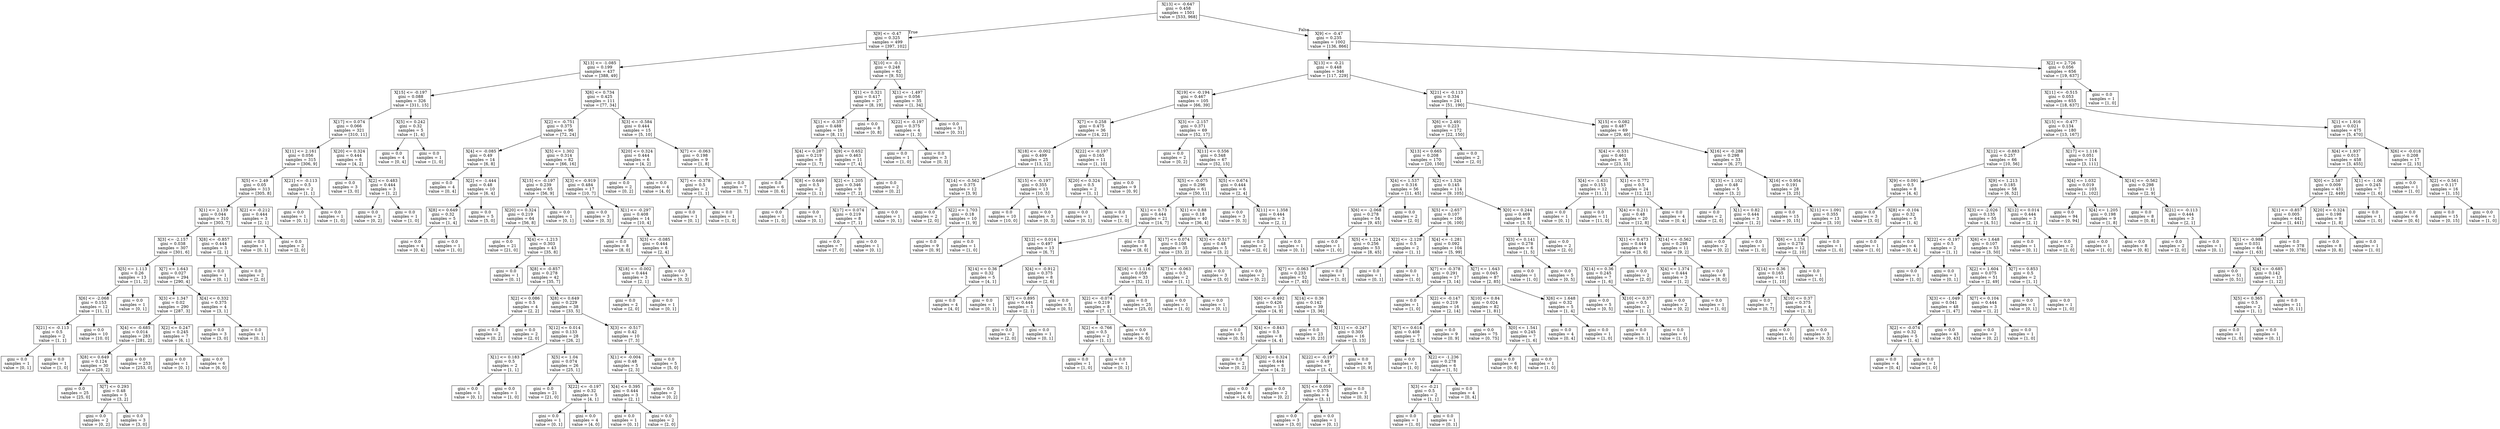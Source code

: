 digraph Tree {
node [shape=box] ;
0 [label="X[13] <= -0.647\ngini = 0.458\nsamples = 1501\nvalue = [533, 968]"] ;
1 [label="X[9] <= -0.47\ngini = 0.325\nsamples = 499\nvalue = [397, 102]"] ;
0 -> 1 [labeldistance=2.5, labelangle=45, headlabel="True"] ;
2 [label="X[13] <= -1.085\ngini = 0.199\nsamples = 437\nvalue = [388, 49]"] ;
1 -> 2 ;
3 [label="X[15] <= -0.197\ngini = 0.088\nsamples = 326\nvalue = [311, 15]"] ;
2 -> 3 ;
4 [label="X[17] <= 0.074\ngini = 0.066\nsamples = 321\nvalue = [310, 11]"] ;
3 -> 4 ;
5 [label="X[11] <= 2.161\ngini = 0.056\nsamples = 315\nvalue = [306, 9]"] ;
4 -> 5 ;
6 [label="X[5] <= 2.49\ngini = 0.05\nsamples = 313\nvalue = [305, 8]"] ;
5 -> 6 ;
7 [label="X[1] <= 2.139\ngini = 0.044\nsamples = 310\nvalue = [303, 7]"] ;
6 -> 7 ;
8 [label="X[3] <= -2.157\ngini = 0.038\nsamples = 307\nvalue = [301, 6]"] ;
7 -> 8 ;
9 [label="X[5] <= 1.113\ngini = 0.26\nsamples = 13\nvalue = [11, 2]"] ;
8 -> 9 ;
10 [label="X[6] <= -2.068\ngini = 0.153\nsamples = 12\nvalue = [11, 1]"] ;
9 -> 10 ;
11 [label="X[21] <= -0.113\ngini = 0.5\nsamples = 2\nvalue = [1, 1]"] ;
10 -> 11 ;
12 [label="gini = 0.0\nsamples = 1\nvalue = [0, 1]"] ;
11 -> 12 ;
13 [label="gini = 0.0\nsamples = 1\nvalue = [1, 0]"] ;
11 -> 13 ;
14 [label="gini = 0.0\nsamples = 10\nvalue = [10, 0]"] ;
10 -> 14 ;
15 [label="gini = 0.0\nsamples = 1\nvalue = [0, 1]"] ;
9 -> 15 ;
16 [label="X[7] <= 1.643\ngini = 0.027\nsamples = 294\nvalue = [290, 4]"] ;
8 -> 16 ;
17 [label="X[3] <= 1.347\ngini = 0.02\nsamples = 290\nvalue = [287, 3]"] ;
16 -> 17 ;
18 [label="X[4] <= -0.685\ngini = 0.014\nsamples = 283\nvalue = [281, 2]"] ;
17 -> 18 ;
19 [label="X[8] <= 0.649\ngini = 0.124\nsamples = 30\nvalue = [28, 2]"] ;
18 -> 19 ;
20 [label="gini = 0.0\nsamples = 25\nvalue = [25, 0]"] ;
19 -> 20 ;
21 [label="X[7] <= 0.293\ngini = 0.48\nsamples = 5\nvalue = [3, 2]"] ;
19 -> 21 ;
22 [label="gini = 0.0\nsamples = 2\nvalue = [0, 2]"] ;
21 -> 22 ;
23 [label="gini = 0.0\nsamples = 3\nvalue = [3, 0]"] ;
21 -> 23 ;
24 [label="gini = 0.0\nsamples = 253\nvalue = [253, 0]"] ;
18 -> 24 ;
25 [label="X[2] <= 0.247\ngini = 0.245\nsamples = 7\nvalue = [6, 1]"] ;
17 -> 25 ;
26 [label="gini = 0.0\nsamples = 1\nvalue = [0, 1]"] ;
25 -> 26 ;
27 [label="gini = 0.0\nsamples = 6\nvalue = [6, 0]"] ;
25 -> 27 ;
28 [label="X[4] <= 0.332\ngini = 0.375\nsamples = 4\nvalue = [3, 1]"] ;
16 -> 28 ;
29 [label="gini = 0.0\nsamples = 3\nvalue = [3, 0]"] ;
28 -> 29 ;
30 [label="gini = 0.0\nsamples = 1\nvalue = [0, 1]"] ;
28 -> 30 ;
31 [label="X[8] <= -0.857\ngini = 0.444\nsamples = 3\nvalue = [2, 1]"] ;
7 -> 31 ;
32 [label="gini = 0.0\nsamples = 1\nvalue = [0, 1]"] ;
31 -> 32 ;
33 [label="gini = 0.0\nsamples = 2\nvalue = [2, 0]"] ;
31 -> 33 ;
34 [label="X[2] <= -0.212\ngini = 0.444\nsamples = 3\nvalue = [2, 1]"] ;
6 -> 34 ;
35 [label="gini = 0.0\nsamples = 1\nvalue = [0, 1]"] ;
34 -> 35 ;
36 [label="gini = 0.0\nsamples = 2\nvalue = [2, 0]"] ;
34 -> 36 ;
37 [label="X[21] <= -0.113\ngini = 0.5\nsamples = 2\nvalue = [1, 1]"] ;
5 -> 37 ;
38 [label="gini = 0.0\nsamples = 1\nvalue = [0, 1]"] ;
37 -> 38 ;
39 [label="gini = 0.0\nsamples = 1\nvalue = [1, 0]"] ;
37 -> 39 ;
40 [label="X[20] <= 0.324\ngini = 0.444\nsamples = 6\nvalue = [4, 2]"] ;
4 -> 40 ;
41 [label="gini = 0.0\nsamples = 3\nvalue = [3, 0]"] ;
40 -> 41 ;
42 [label="X[2] <= 0.483\ngini = 0.444\nsamples = 3\nvalue = [1, 2]"] ;
40 -> 42 ;
43 [label="gini = 0.0\nsamples = 2\nvalue = [0, 2]"] ;
42 -> 43 ;
44 [label="gini = 0.0\nsamples = 1\nvalue = [1, 0]"] ;
42 -> 44 ;
45 [label="X[5] <= 0.242\ngini = 0.32\nsamples = 5\nvalue = [1, 4]"] ;
3 -> 45 ;
46 [label="gini = 0.0\nsamples = 4\nvalue = [0, 4]"] ;
45 -> 46 ;
47 [label="gini = 0.0\nsamples = 1\nvalue = [1, 0]"] ;
45 -> 47 ;
48 [label="X[6] <= 0.734\ngini = 0.425\nsamples = 111\nvalue = [77, 34]"] ;
2 -> 48 ;
49 [label="X[2] <= -0.751\ngini = 0.375\nsamples = 96\nvalue = [72, 24]"] ;
48 -> 49 ;
50 [label="X[4] <= -0.085\ngini = 0.49\nsamples = 14\nvalue = [6, 8]"] ;
49 -> 50 ;
51 [label="gini = 0.0\nsamples = 4\nvalue = [0, 4]"] ;
50 -> 51 ;
52 [label="X[2] <= -1.444\ngini = 0.48\nsamples = 10\nvalue = [6, 4]"] ;
50 -> 52 ;
53 [label="X[8] <= 0.649\ngini = 0.32\nsamples = 5\nvalue = [1, 4]"] ;
52 -> 53 ;
54 [label="gini = 0.0\nsamples = 4\nvalue = [0, 4]"] ;
53 -> 54 ;
55 [label="gini = 0.0\nsamples = 1\nvalue = [1, 0]"] ;
53 -> 55 ;
56 [label="gini = 0.0\nsamples = 5\nvalue = [5, 0]"] ;
52 -> 56 ;
57 [label="X[5] <= 1.302\ngini = 0.314\nsamples = 82\nvalue = [66, 16]"] ;
49 -> 57 ;
58 [label="X[15] <= -0.197\ngini = 0.239\nsamples = 65\nvalue = [56, 9]"] ;
57 -> 58 ;
59 [label="X[20] <= 0.324\ngini = 0.219\nsamples = 64\nvalue = [56, 8]"] ;
58 -> 59 ;
60 [label="gini = 0.0\nsamples = 21\nvalue = [21, 0]"] ;
59 -> 60 ;
61 [label="X[4] <= -1.213\ngini = 0.303\nsamples = 43\nvalue = [35, 8]"] ;
59 -> 61 ;
62 [label="gini = 0.0\nsamples = 1\nvalue = [0, 1]"] ;
61 -> 62 ;
63 [label="X[8] <= -0.857\ngini = 0.278\nsamples = 42\nvalue = [35, 7]"] ;
61 -> 63 ;
64 [label="X[2] <= 0.086\ngini = 0.5\nsamples = 4\nvalue = [2, 2]"] ;
63 -> 64 ;
65 [label="gini = 0.0\nsamples = 2\nvalue = [0, 2]"] ;
64 -> 65 ;
66 [label="gini = 0.0\nsamples = 2\nvalue = [2, 0]"] ;
64 -> 66 ;
67 [label="X[8] <= 0.649\ngini = 0.229\nsamples = 38\nvalue = [33, 5]"] ;
63 -> 67 ;
68 [label="X[12] <= 0.014\ngini = 0.133\nsamples = 28\nvalue = [26, 2]"] ;
67 -> 68 ;
69 [label="X[1] <= 0.183\ngini = 0.5\nsamples = 2\nvalue = [1, 1]"] ;
68 -> 69 ;
70 [label="gini = 0.0\nsamples = 1\nvalue = [0, 1]"] ;
69 -> 70 ;
71 [label="gini = 0.0\nsamples = 1\nvalue = [1, 0]"] ;
69 -> 71 ;
72 [label="X[5] <= 1.04\ngini = 0.074\nsamples = 26\nvalue = [25, 1]"] ;
68 -> 72 ;
73 [label="gini = 0.0\nsamples = 21\nvalue = [21, 0]"] ;
72 -> 73 ;
74 [label="X[22] <= -0.197\ngini = 0.32\nsamples = 5\nvalue = [4, 1]"] ;
72 -> 74 ;
75 [label="gini = 0.0\nsamples = 1\nvalue = [0, 1]"] ;
74 -> 75 ;
76 [label="gini = 0.0\nsamples = 4\nvalue = [4, 0]"] ;
74 -> 76 ;
77 [label="X[3] <= -0.517\ngini = 0.42\nsamples = 10\nvalue = [7, 3]"] ;
67 -> 77 ;
78 [label="X[1] <= -0.004\ngini = 0.48\nsamples = 5\nvalue = [2, 3]"] ;
77 -> 78 ;
79 [label="X[4] <= 0.395\ngini = 0.444\nsamples = 3\nvalue = [2, 1]"] ;
78 -> 79 ;
80 [label="gini = 0.0\nsamples = 1\nvalue = [0, 1]"] ;
79 -> 80 ;
81 [label="gini = 0.0\nsamples = 2\nvalue = [2, 0]"] ;
79 -> 81 ;
82 [label="gini = 0.0\nsamples = 2\nvalue = [0, 2]"] ;
78 -> 82 ;
83 [label="gini = 0.0\nsamples = 5\nvalue = [5, 0]"] ;
77 -> 83 ;
84 [label="gini = 0.0\nsamples = 1\nvalue = [0, 1]"] ;
58 -> 84 ;
85 [label="X[3] <= -0.919\ngini = 0.484\nsamples = 17\nvalue = [10, 7]"] ;
57 -> 85 ;
86 [label="gini = 0.0\nsamples = 3\nvalue = [0, 3]"] ;
85 -> 86 ;
87 [label="X[1] <= -0.297\ngini = 0.408\nsamples = 14\nvalue = [10, 4]"] ;
85 -> 87 ;
88 [label="gini = 0.0\nsamples = 8\nvalue = [8, 0]"] ;
87 -> 88 ;
89 [label="X[3] <= -0.085\ngini = 0.444\nsamples = 6\nvalue = [2, 4]"] ;
87 -> 89 ;
90 [label="X[18] <= -0.002\ngini = 0.444\nsamples = 3\nvalue = [2, 1]"] ;
89 -> 90 ;
91 [label="gini = 0.0\nsamples = 2\nvalue = [2, 0]"] ;
90 -> 91 ;
92 [label="gini = 0.0\nsamples = 1\nvalue = [0, 1]"] ;
90 -> 92 ;
93 [label="gini = 0.0\nsamples = 3\nvalue = [0, 3]"] ;
89 -> 93 ;
94 [label="X[3] <= -0.584\ngini = 0.444\nsamples = 15\nvalue = [5, 10]"] ;
48 -> 94 ;
95 [label="X[20] <= 0.324\ngini = 0.444\nsamples = 6\nvalue = [4, 2]"] ;
94 -> 95 ;
96 [label="gini = 0.0\nsamples = 2\nvalue = [0, 2]"] ;
95 -> 96 ;
97 [label="gini = 0.0\nsamples = 4\nvalue = [4, 0]"] ;
95 -> 97 ;
98 [label="X[7] <= -0.063\ngini = 0.198\nsamples = 9\nvalue = [1, 8]"] ;
94 -> 98 ;
99 [label="X[7] <= -0.378\ngini = 0.5\nsamples = 2\nvalue = [1, 1]"] ;
98 -> 99 ;
100 [label="gini = 0.0\nsamples = 1\nvalue = [0, 1]"] ;
99 -> 100 ;
101 [label="gini = 0.0\nsamples = 1\nvalue = [1, 0]"] ;
99 -> 101 ;
102 [label="gini = 0.0\nsamples = 7\nvalue = [0, 7]"] ;
98 -> 102 ;
103 [label="X[10] <= -0.1\ngini = 0.248\nsamples = 62\nvalue = [9, 53]"] ;
1 -> 103 ;
104 [label="X[1] <= 0.321\ngini = 0.417\nsamples = 27\nvalue = [8, 19]"] ;
103 -> 104 ;
105 [label="X[1] <= -0.357\ngini = 0.488\nsamples = 19\nvalue = [8, 11]"] ;
104 -> 105 ;
106 [label="X[4] <= 0.287\ngini = 0.219\nsamples = 8\nvalue = [1, 7]"] ;
105 -> 106 ;
107 [label="gini = 0.0\nsamples = 6\nvalue = [0, 6]"] ;
106 -> 107 ;
108 [label="X[8] <= 0.649\ngini = 0.5\nsamples = 2\nvalue = [1, 1]"] ;
106 -> 108 ;
109 [label="gini = 0.0\nsamples = 1\nvalue = [1, 0]"] ;
108 -> 109 ;
110 [label="gini = 0.0\nsamples = 1\nvalue = [0, 1]"] ;
108 -> 110 ;
111 [label="X[9] <= 0.652\ngini = 0.463\nsamples = 11\nvalue = [7, 4]"] ;
105 -> 111 ;
112 [label="X[2] <= 1.205\ngini = 0.346\nsamples = 9\nvalue = [7, 2]"] ;
111 -> 112 ;
113 [label="X[17] <= 0.074\ngini = 0.219\nsamples = 8\nvalue = [7, 1]"] ;
112 -> 113 ;
114 [label="gini = 0.0\nsamples = 7\nvalue = [7, 0]"] ;
113 -> 114 ;
115 [label="gini = 0.0\nsamples = 1\nvalue = [0, 1]"] ;
113 -> 115 ;
116 [label="gini = 0.0\nsamples = 1\nvalue = [0, 1]"] ;
112 -> 116 ;
117 [label="gini = 0.0\nsamples = 2\nvalue = [0, 2]"] ;
111 -> 117 ;
118 [label="gini = 0.0\nsamples = 8\nvalue = [0, 8]"] ;
104 -> 118 ;
119 [label="X[1] <= -1.497\ngini = 0.056\nsamples = 35\nvalue = [1, 34]"] ;
103 -> 119 ;
120 [label="X[22] <= -0.197\ngini = 0.375\nsamples = 4\nvalue = [1, 3]"] ;
119 -> 120 ;
121 [label="gini = 0.0\nsamples = 1\nvalue = [1, 0]"] ;
120 -> 121 ;
122 [label="gini = 0.0\nsamples = 3\nvalue = [0, 3]"] ;
120 -> 122 ;
123 [label="gini = 0.0\nsamples = 31\nvalue = [0, 31]"] ;
119 -> 123 ;
124 [label="X[9] <= -0.47\ngini = 0.235\nsamples = 1002\nvalue = [136, 866]"] ;
0 -> 124 [labeldistance=2.5, labelangle=-45, headlabel="False"] ;
125 [label="X[13] <= -0.21\ngini = 0.448\nsamples = 346\nvalue = [117, 229]"] ;
124 -> 125 ;
126 [label="X[19] <= -0.194\ngini = 0.467\nsamples = 105\nvalue = [66, 39]"] ;
125 -> 126 ;
127 [label="X[7] <= 0.258\ngini = 0.475\nsamples = 36\nvalue = [14, 22]"] ;
126 -> 127 ;
128 [label="X[18] <= -0.002\ngini = 0.499\nsamples = 25\nvalue = [13, 12]"] ;
127 -> 128 ;
129 [label="X[14] <= -0.562\ngini = 0.375\nsamples = 12\nvalue = [3, 9]"] ;
128 -> 129 ;
130 [label="gini = 0.0\nsamples = 2\nvalue = [2, 0]"] ;
129 -> 130 ;
131 [label="X[2] <= 1.703\ngini = 0.18\nsamples = 10\nvalue = [1, 9]"] ;
129 -> 131 ;
132 [label="gini = 0.0\nsamples = 9\nvalue = [0, 9]"] ;
131 -> 132 ;
133 [label="gini = 0.0\nsamples = 1\nvalue = [1, 0]"] ;
131 -> 133 ;
134 [label="X[15] <= -0.197\ngini = 0.355\nsamples = 13\nvalue = [10, 3]"] ;
128 -> 134 ;
135 [label="gini = 0.0\nsamples = 10\nvalue = [10, 0]"] ;
134 -> 135 ;
136 [label="gini = 0.0\nsamples = 3\nvalue = [0, 3]"] ;
134 -> 136 ;
137 [label="X[22] <= -0.197\ngini = 0.165\nsamples = 11\nvalue = [1, 10]"] ;
127 -> 137 ;
138 [label="X[20] <= 0.324\ngini = 0.5\nsamples = 2\nvalue = [1, 1]"] ;
137 -> 138 ;
139 [label="gini = 0.0\nsamples = 1\nvalue = [0, 1]"] ;
138 -> 139 ;
140 [label="gini = 0.0\nsamples = 1\nvalue = [1, 0]"] ;
138 -> 140 ;
141 [label="gini = 0.0\nsamples = 9\nvalue = [0, 9]"] ;
137 -> 141 ;
142 [label="X[3] <= -2.157\ngini = 0.371\nsamples = 69\nvalue = [52, 17]"] ;
126 -> 142 ;
143 [label="gini = 0.0\nsamples = 2\nvalue = [0, 2]"] ;
142 -> 143 ;
144 [label="X[11] <= 0.556\ngini = 0.348\nsamples = 67\nvalue = [52, 15]"] ;
142 -> 144 ;
145 [label="X[5] <= -0.075\ngini = 0.296\nsamples = 61\nvalue = [50, 11]"] ;
144 -> 145 ;
146 [label="X[1] <= 0.73\ngini = 0.444\nsamples = 21\nvalue = [14, 7]"] ;
145 -> 146 ;
147 [label="X[12] <= 0.014\ngini = 0.497\nsamples = 13\nvalue = [6, 7]"] ;
146 -> 147 ;
148 [label="X[14] <= 0.36\ngini = 0.32\nsamples = 5\nvalue = [4, 1]"] ;
147 -> 148 ;
149 [label="gini = 0.0\nsamples = 4\nvalue = [4, 0]"] ;
148 -> 149 ;
150 [label="gini = 0.0\nsamples = 1\nvalue = [0, 1]"] ;
148 -> 150 ;
151 [label="X[4] <= -0.912\ngini = 0.375\nsamples = 8\nvalue = [2, 6]"] ;
147 -> 151 ;
152 [label="X[7] <= 0.895\ngini = 0.444\nsamples = 3\nvalue = [2, 1]"] ;
151 -> 152 ;
153 [label="gini = 0.0\nsamples = 2\nvalue = [2, 0]"] ;
152 -> 153 ;
154 [label="gini = 0.0\nsamples = 1\nvalue = [0, 1]"] ;
152 -> 154 ;
155 [label="gini = 0.0\nsamples = 5\nvalue = [0, 5]"] ;
151 -> 155 ;
156 [label="gini = 0.0\nsamples = 8\nvalue = [8, 0]"] ;
146 -> 156 ;
157 [label="X[1] <= 0.88\ngini = 0.18\nsamples = 40\nvalue = [36, 4]"] ;
145 -> 157 ;
158 [label="X[17] <= 0.074\ngini = 0.108\nsamples = 35\nvalue = [33, 2]"] ;
157 -> 158 ;
159 [label="X[16] <= -1.116\ngini = 0.059\nsamples = 33\nvalue = [32, 1]"] ;
158 -> 159 ;
160 [label="X[2] <= -0.074\ngini = 0.219\nsamples = 8\nvalue = [7, 1]"] ;
159 -> 160 ;
161 [label="X[2] <= -0.766\ngini = 0.5\nsamples = 2\nvalue = [1, 1]"] ;
160 -> 161 ;
162 [label="gini = 0.0\nsamples = 1\nvalue = [1, 0]"] ;
161 -> 162 ;
163 [label="gini = 0.0\nsamples = 1\nvalue = [0, 1]"] ;
161 -> 163 ;
164 [label="gini = 0.0\nsamples = 6\nvalue = [6, 0]"] ;
160 -> 164 ;
165 [label="gini = 0.0\nsamples = 25\nvalue = [25, 0]"] ;
159 -> 165 ;
166 [label="X[7] <= -0.063\ngini = 0.5\nsamples = 2\nvalue = [1, 1]"] ;
158 -> 166 ;
167 [label="gini = 0.0\nsamples = 1\nvalue = [1, 0]"] ;
166 -> 167 ;
168 [label="gini = 0.0\nsamples = 1\nvalue = [0, 1]"] ;
166 -> 168 ;
169 [label="X[3] <= -0.517\ngini = 0.48\nsamples = 5\nvalue = [3, 2]"] ;
157 -> 169 ;
170 [label="gini = 0.0\nsamples = 3\nvalue = [3, 0]"] ;
169 -> 170 ;
171 [label="gini = 0.0\nsamples = 2\nvalue = [0, 2]"] ;
169 -> 171 ;
172 [label="X[5] <= 0.674\ngini = 0.444\nsamples = 6\nvalue = [2, 4]"] ;
144 -> 172 ;
173 [label="gini = 0.0\nsamples = 3\nvalue = [0, 3]"] ;
172 -> 173 ;
174 [label="X[11] <= 1.358\ngini = 0.444\nsamples = 3\nvalue = [2, 1]"] ;
172 -> 174 ;
175 [label="gini = 0.0\nsamples = 2\nvalue = [2, 0]"] ;
174 -> 175 ;
176 [label="gini = 0.0\nsamples = 1\nvalue = [0, 1]"] ;
174 -> 176 ;
177 [label="X[21] <= -0.113\ngini = 0.334\nsamples = 241\nvalue = [51, 190]"] ;
125 -> 177 ;
178 [label="X[6] <= 2.491\ngini = 0.223\nsamples = 172\nvalue = [22, 150]"] ;
177 -> 178 ;
179 [label="X[13] <= 0.665\ngini = 0.208\nsamples = 170\nvalue = [20, 150]"] ;
178 -> 179 ;
180 [label="X[4] <= 1.537\ngini = 0.316\nsamples = 56\nvalue = [11, 45]"] ;
179 -> 180 ;
181 [label="X[6] <= -2.068\ngini = 0.278\nsamples = 54\nvalue = [9, 45]"] ;
180 -> 181 ;
182 [label="gini = 0.0\nsamples = 1\nvalue = [1, 0]"] ;
181 -> 182 ;
183 [label="X[5] <= 1.224\ngini = 0.256\nsamples = 53\nvalue = [8, 45]"] ;
181 -> 183 ;
184 [label="X[7] <= -0.063\ngini = 0.233\nsamples = 52\nvalue = [7, 45]"] ;
183 -> 184 ;
185 [label="X[6] <= -0.492\ngini = 0.426\nsamples = 13\nvalue = [4, 9]"] ;
184 -> 185 ;
186 [label="gini = 0.0\nsamples = 5\nvalue = [0, 5]"] ;
185 -> 186 ;
187 [label="X[4] <= -0.843\ngini = 0.5\nsamples = 8\nvalue = [4, 4]"] ;
185 -> 187 ;
188 [label="gini = 0.0\nsamples = 2\nvalue = [0, 2]"] ;
187 -> 188 ;
189 [label="X[20] <= 0.324\ngini = 0.444\nsamples = 6\nvalue = [4, 2]"] ;
187 -> 189 ;
190 [label="gini = 0.0\nsamples = 4\nvalue = [4, 0]"] ;
189 -> 190 ;
191 [label="gini = 0.0\nsamples = 2\nvalue = [0, 2]"] ;
189 -> 191 ;
192 [label="X[14] <= 0.36\ngini = 0.142\nsamples = 39\nvalue = [3, 36]"] ;
184 -> 192 ;
193 [label="gini = 0.0\nsamples = 23\nvalue = [0, 23]"] ;
192 -> 193 ;
194 [label="X[11] <= -0.247\ngini = 0.305\nsamples = 16\nvalue = [3, 13]"] ;
192 -> 194 ;
195 [label="X[22] <= -0.197\ngini = 0.49\nsamples = 7\nvalue = [3, 4]"] ;
194 -> 195 ;
196 [label="X[5] <= 0.059\ngini = 0.375\nsamples = 4\nvalue = [3, 1]"] ;
195 -> 196 ;
197 [label="gini = 0.0\nsamples = 3\nvalue = [3, 0]"] ;
196 -> 197 ;
198 [label="gini = 0.0\nsamples = 1\nvalue = [0, 1]"] ;
196 -> 198 ;
199 [label="gini = 0.0\nsamples = 3\nvalue = [0, 3]"] ;
195 -> 199 ;
200 [label="gini = 0.0\nsamples = 9\nvalue = [0, 9]"] ;
194 -> 200 ;
201 [label="gini = 0.0\nsamples = 1\nvalue = [1, 0]"] ;
183 -> 201 ;
202 [label="gini = 0.0\nsamples = 2\nvalue = [2, 0]"] ;
180 -> 202 ;
203 [label="X[2] <= 1.526\ngini = 0.145\nsamples = 114\nvalue = [9, 105]"] ;
179 -> 203 ;
204 [label="X[5] <= -2.657\ngini = 0.107\nsamples = 106\nvalue = [6, 100]"] ;
203 -> 204 ;
205 [label="X[2] <= -2.129\ngini = 0.5\nsamples = 2\nvalue = [1, 1]"] ;
204 -> 205 ;
206 [label="gini = 0.0\nsamples = 1\nvalue = [0, 1]"] ;
205 -> 206 ;
207 [label="gini = 0.0\nsamples = 1\nvalue = [1, 0]"] ;
205 -> 207 ;
208 [label="X[4] <= -1.281\ngini = 0.092\nsamples = 104\nvalue = [5, 99]"] ;
204 -> 208 ;
209 [label="X[7] <= -0.378\ngini = 0.291\nsamples = 17\nvalue = [3, 14]"] ;
208 -> 209 ;
210 [label="gini = 0.0\nsamples = 1\nvalue = [1, 0]"] ;
209 -> 210 ;
211 [label="X[2] <= -0.147\ngini = 0.219\nsamples = 16\nvalue = [2, 14]"] ;
209 -> 211 ;
212 [label="X[7] <= 0.614\ngini = 0.408\nsamples = 7\nvalue = [2, 5]"] ;
211 -> 212 ;
213 [label="gini = 0.0\nsamples = 1\nvalue = [1, 0]"] ;
212 -> 213 ;
214 [label="X[2] <= -1.236\ngini = 0.278\nsamples = 6\nvalue = [1, 5]"] ;
212 -> 214 ;
215 [label="X[3] <= -0.21\ngini = 0.5\nsamples = 2\nvalue = [1, 1]"] ;
214 -> 215 ;
216 [label="gini = 0.0\nsamples = 1\nvalue = [1, 0]"] ;
215 -> 216 ;
217 [label="gini = 0.0\nsamples = 1\nvalue = [0, 1]"] ;
215 -> 217 ;
218 [label="gini = 0.0\nsamples = 4\nvalue = [0, 4]"] ;
214 -> 218 ;
219 [label="gini = 0.0\nsamples = 9\nvalue = [0, 9]"] ;
211 -> 219 ;
220 [label="X[7] <= 1.643\ngini = 0.045\nsamples = 87\nvalue = [2, 85]"] ;
208 -> 220 ;
221 [label="X[10] <= 0.84\ngini = 0.024\nsamples = 82\nvalue = [1, 81]"] ;
220 -> 221 ;
222 [label="gini = 0.0\nsamples = 75\nvalue = [0, 75]"] ;
221 -> 222 ;
223 [label="X[0] <= 1.541\ngini = 0.245\nsamples = 7\nvalue = [1, 6]"] ;
221 -> 223 ;
224 [label="gini = 0.0\nsamples = 6\nvalue = [0, 6]"] ;
223 -> 224 ;
225 [label="gini = 0.0\nsamples = 1\nvalue = [1, 0]"] ;
223 -> 225 ;
226 [label="X[6] <= 1.648\ngini = 0.32\nsamples = 5\nvalue = [1, 4]"] ;
220 -> 226 ;
227 [label="gini = 0.0\nsamples = 4\nvalue = [0, 4]"] ;
226 -> 227 ;
228 [label="gini = 0.0\nsamples = 1\nvalue = [1, 0]"] ;
226 -> 228 ;
229 [label="X[0] <= 0.244\ngini = 0.469\nsamples = 8\nvalue = [3, 5]"] ;
203 -> 229 ;
230 [label="X[3] <= 0.141\ngini = 0.278\nsamples = 6\nvalue = [1, 5]"] ;
229 -> 230 ;
231 [label="gini = 0.0\nsamples = 1\nvalue = [1, 0]"] ;
230 -> 231 ;
232 [label="gini = 0.0\nsamples = 5\nvalue = [0, 5]"] ;
230 -> 232 ;
233 [label="gini = 0.0\nsamples = 2\nvalue = [2, 0]"] ;
229 -> 233 ;
234 [label="gini = 0.0\nsamples = 2\nvalue = [2, 0]"] ;
178 -> 234 ;
235 [label="X[15] <= 0.082\ngini = 0.487\nsamples = 69\nvalue = [29, 40]"] ;
177 -> 235 ;
236 [label="X[4] <= -0.531\ngini = 0.461\nsamples = 36\nvalue = [23, 13]"] ;
235 -> 236 ;
237 [label="X[4] <= -1.631\ngini = 0.153\nsamples = 12\nvalue = [11, 1]"] ;
236 -> 237 ;
238 [label="gini = 0.0\nsamples = 1\nvalue = [0, 1]"] ;
237 -> 238 ;
239 [label="gini = 0.0\nsamples = 11\nvalue = [11, 0]"] ;
237 -> 239 ;
240 [label="X[1] <= 0.772\ngini = 0.5\nsamples = 24\nvalue = [12, 12]"] ;
236 -> 240 ;
241 [label="X[4] <= 0.211\ngini = 0.48\nsamples = 20\nvalue = [12, 8]"] ;
240 -> 241 ;
242 [label="X[1] <= 0.473\ngini = 0.444\nsamples = 9\nvalue = [3, 6]"] ;
241 -> 242 ;
243 [label="X[14] <= 0.36\ngini = 0.245\nsamples = 7\nvalue = [1, 6]"] ;
242 -> 243 ;
244 [label="gini = 0.0\nsamples = 5\nvalue = [0, 5]"] ;
243 -> 244 ;
245 [label="X[10] <= 0.37\ngini = 0.5\nsamples = 2\nvalue = [1, 1]"] ;
243 -> 245 ;
246 [label="gini = 0.0\nsamples = 1\nvalue = [0, 1]"] ;
245 -> 246 ;
247 [label="gini = 0.0\nsamples = 1\nvalue = [1, 0]"] ;
245 -> 247 ;
248 [label="gini = 0.0\nsamples = 2\nvalue = [2, 0]"] ;
242 -> 248 ;
249 [label="X[14] <= -0.562\ngini = 0.298\nsamples = 11\nvalue = [9, 2]"] ;
241 -> 249 ;
250 [label="X[4] <= 1.374\ngini = 0.444\nsamples = 3\nvalue = [1, 2]"] ;
249 -> 250 ;
251 [label="gini = 0.0\nsamples = 2\nvalue = [0, 2]"] ;
250 -> 251 ;
252 [label="gini = 0.0\nsamples = 1\nvalue = [1, 0]"] ;
250 -> 252 ;
253 [label="gini = 0.0\nsamples = 8\nvalue = [8, 0]"] ;
249 -> 253 ;
254 [label="gini = 0.0\nsamples = 4\nvalue = [0, 4]"] ;
240 -> 254 ;
255 [label="X[16] <= -0.288\ngini = 0.298\nsamples = 33\nvalue = [6, 27]"] ;
235 -> 255 ;
256 [label="X[13] <= 1.102\ngini = 0.48\nsamples = 5\nvalue = [3, 2]"] ;
255 -> 256 ;
257 [label="gini = 0.0\nsamples = 2\nvalue = [2, 0]"] ;
256 -> 257 ;
258 [label="X[1] <= 0.82\ngini = 0.444\nsamples = 3\nvalue = [1, 2]"] ;
256 -> 258 ;
259 [label="gini = 0.0\nsamples = 2\nvalue = [0, 2]"] ;
258 -> 259 ;
260 [label="gini = 0.0\nsamples = 1\nvalue = [1, 0]"] ;
258 -> 260 ;
261 [label="X[16] <= 0.954\ngini = 0.191\nsamples = 28\nvalue = [3, 25]"] ;
255 -> 261 ;
262 [label="gini = 0.0\nsamples = 15\nvalue = [0, 15]"] ;
261 -> 262 ;
263 [label="X[11] <= 1.091\ngini = 0.355\nsamples = 13\nvalue = [3, 10]"] ;
261 -> 263 ;
264 [label="X[6] <= 1.134\ngini = 0.278\nsamples = 12\nvalue = [2, 10]"] ;
263 -> 264 ;
265 [label="X[14] <= 0.36\ngini = 0.165\nsamples = 11\nvalue = [1, 10]"] ;
264 -> 265 ;
266 [label="gini = 0.0\nsamples = 7\nvalue = [0, 7]"] ;
265 -> 266 ;
267 [label="X[10] <= 0.37\ngini = 0.375\nsamples = 4\nvalue = [1, 3]"] ;
265 -> 267 ;
268 [label="gini = 0.0\nsamples = 1\nvalue = [1, 0]"] ;
267 -> 268 ;
269 [label="gini = 0.0\nsamples = 3\nvalue = [0, 3]"] ;
267 -> 269 ;
270 [label="gini = 0.0\nsamples = 1\nvalue = [1, 0]"] ;
264 -> 270 ;
271 [label="gini = 0.0\nsamples = 1\nvalue = [1, 0]"] ;
263 -> 271 ;
272 [label="X[2] <= 2.726\ngini = 0.056\nsamples = 656\nvalue = [19, 637]"] ;
124 -> 272 ;
273 [label="X[11] <= -0.515\ngini = 0.053\nsamples = 655\nvalue = [18, 637]"] ;
272 -> 273 ;
274 [label="X[15] <= -0.477\ngini = 0.134\nsamples = 180\nvalue = [13, 167]"] ;
273 -> 274 ;
275 [label="X[12] <= -0.883\ngini = 0.257\nsamples = 66\nvalue = [10, 56]"] ;
274 -> 275 ;
276 [label="X[9] <= 0.091\ngini = 0.5\nsamples = 8\nvalue = [4, 4]"] ;
275 -> 276 ;
277 [label="gini = 0.0\nsamples = 3\nvalue = [3, 0]"] ;
276 -> 277 ;
278 [label="X[8] <= -0.104\ngini = 0.32\nsamples = 5\nvalue = [1, 4]"] ;
276 -> 278 ;
279 [label="gini = 0.0\nsamples = 1\nvalue = [1, 0]"] ;
278 -> 279 ;
280 [label="gini = 0.0\nsamples = 4\nvalue = [0, 4]"] ;
278 -> 280 ;
281 [label="X[9] <= 1.213\ngini = 0.185\nsamples = 58\nvalue = [6, 52]"] ;
275 -> 281 ;
282 [label="X[3] <= -2.026\ngini = 0.135\nsamples = 55\nvalue = [4, 51]"] ;
281 -> 282 ;
283 [label="X[22] <= -0.197\ngini = 0.5\nsamples = 2\nvalue = [1, 1]"] ;
282 -> 283 ;
284 [label="gini = 0.0\nsamples = 1\nvalue = [1, 0]"] ;
283 -> 284 ;
285 [label="gini = 0.0\nsamples = 1\nvalue = [0, 1]"] ;
283 -> 285 ;
286 [label="X[6] <= 1.648\ngini = 0.107\nsamples = 53\nvalue = [3, 50]"] ;
282 -> 286 ;
287 [label="X[2] <= 1.604\ngini = 0.075\nsamples = 51\nvalue = [2, 49]"] ;
286 -> 287 ;
288 [label="X[3] <= -1.049\ngini = 0.041\nsamples = 48\nvalue = [1, 47]"] ;
287 -> 288 ;
289 [label="X[2] <= -0.074\ngini = 0.32\nsamples = 5\nvalue = [1, 4]"] ;
288 -> 289 ;
290 [label="gini = 0.0\nsamples = 4\nvalue = [0, 4]"] ;
289 -> 290 ;
291 [label="gini = 0.0\nsamples = 1\nvalue = [1, 0]"] ;
289 -> 291 ;
292 [label="gini = 0.0\nsamples = 43\nvalue = [0, 43]"] ;
288 -> 292 ;
293 [label="X[7] <= 0.104\ngini = 0.444\nsamples = 3\nvalue = [1, 2]"] ;
287 -> 293 ;
294 [label="gini = 0.0\nsamples = 2\nvalue = [0, 2]"] ;
293 -> 294 ;
295 [label="gini = 0.0\nsamples = 1\nvalue = [1, 0]"] ;
293 -> 295 ;
296 [label="X[7] <= 0.853\ngini = 0.5\nsamples = 2\nvalue = [1, 1]"] ;
286 -> 296 ;
297 [label="gini = 0.0\nsamples = 1\nvalue = [0, 1]"] ;
296 -> 297 ;
298 [label="gini = 0.0\nsamples = 1\nvalue = [1, 0]"] ;
296 -> 298 ;
299 [label="X[12] <= 0.014\ngini = 0.444\nsamples = 3\nvalue = [2, 1]"] ;
281 -> 299 ;
300 [label="gini = 0.0\nsamples = 1\nvalue = [0, 1]"] ;
299 -> 300 ;
301 [label="gini = 0.0\nsamples = 2\nvalue = [2, 0]"] ;
299 -> 301 ;
302 [label="X[17] <= 1.116\ngini = 0.051\nsamples = 114\nvalue = [3, 111]"] ;
274 -> 302 ;
303 [label="X[4] <= 1.032\ngini = 0.019\nsamples = 103\nvalue = [1, 102]"] ;
302 -> 303 ;
304 [label="gini = 0.0\nsamples = 94\nvalue = [0, 94]"] ;
303 -> 304 ;
305 [label="X[4] <= 1.205\ngini = 0.198\nsamples = 9\nvalue = [1, 8]"] ;
303 -> 305 ;
306 [label="gini = 0.0\nsamples = 1\nvalue = [1, 0]"] ;
305 -> 306 ;
307 [label="gini = 0.0\nsamples = 8\nvalue = [0, 8]"] ;
305 -> 307 ;
308 [label="X[14] <= -0.562\ngini = 0.298\nsamples = 11\nvalue = [2, 9]"] ;
302 -> 308 ;
309 [label="gini = 0.0\nsamples = 8\nvalue = [0, 8]"] ;
308 -> 309 ;
310 [label="X[21] <= -0.113\ngini = 0.444\nsamples = 3\nvalue = [2, 1]"] ;
308 -> 310 ;
311 [label="gini = 0.0\nsamples = 2\nvalue = [2, 0]"] ;
310 -> 311 ;
312 [label="gini = 0.0\nsamples = 1\nvalue = [0, 1]"] ;
310 -> 312 ;
313 [label="X[1] <= 1.916\ngini = 0.021\nsamples = 475\nvalue = [5, 470]"] ;
273 -> 313 ;
314 [label="X[4] <= 1.937\ngini = 0.013\nsamples = 458\nvalue = [3, 455]"] ;
313 -> 314 ;
315 [label="X[0] <= 2.587\ngini = 0.009\nsamples = 451\nvalue = [2, 449]"] ;
314 -> 315 ;
316 [label="X[1] <= -0.857\ngini = 0.005\nsamples = 442\nvalue = [1, 441]"] ;
315 -> 316 ;
317 [label="X[1] <= -0.988\ngini = 0.031\nsamples = 64\nvalue = [1, 63]"] ;
316 -> 317 ;
318 [label="gini = 0.0\nsamples = 51\nvalue = [0, 51]"] ;
317 -> 318 ;
319 [label="X[4] <= -0.685\ngini = 0.142\nsamples = 13\nvalue = [1, 12]"] ;
317 -> 319 ;
320 [label="X[5] <= 0.365\ngini = 0.5\nsamples = 2\nvalue = [1, 1]"] ;
319 -> 320 ;
321 [label="gini = 0.0\nsamples = 1\nvalue = [1, 0]"] ;
320 -> 321 ;
322 [label="gini = 0.0\nsamples = 1\nvalue = [0, 1]"] ;
320 -> 322 ;
323 [label="gini = 0.0\nsamples = 11\nvalue = [0, 11]"] ;
319 -> 323 ;
324 [label="gini = 0.0\nsamples = 378\nvalue = [0, 378]"] ;
316 -> 324 ;
325 [label="X[20] <= 0.324\ngini = 0.198\nsamples = 9\nvalue = [1, 8]"] ;
315 -> 325 ;
326 [label="gini = 0.0\nsamples = 8\nvalue = [0, 8]"] ;
325 -> 326 ;
327 [label="gini = 0.0\nsamples = 1\nvalue = [1, 0]"] ;
325 -> 327 ;
328 [label="X[1] <= -1.06\ngini = 0.245\nsamples = 7\nvalue = [1, 6]"] ;
314 -> 328 ;
329 [label="gini = 0.0\nsamples = 1\nvalue = [1, 0]"] ;
328 -> 329 ;
330 [label="gini = 0.0\nsamples = 6\nvalue = [0, 6]"] ;
328 -> 330 ;
331 [label="X[6] <= -0.018\ngini = 0.208\nsamples = 17\nvalue = [2, 15]"] ;
313 -> 331 ;
332 [label="gini = 0.0\nsamples = 1\nvalue = [1, 0]"] ;
331 -> 332 ;
333 [label="X[2] <= 0.561\ngini = 0.117\nsamples = 16\nvalue = [1, 15]"] ;
331 -> 333 ;
334 [label="gini = 0.0\nsamples = 15\nvalue = [0, 15]"] ;
333 -> 334 ;
335 [label="gini = 0.0\nsamples = 1\nvalue = [1, 0]"] ;
333 -> 335 ;
336 [label="gini = 0.0\nsamples = 1\nvalue = [1, 0]"] ;
272 -> 336 ;
}